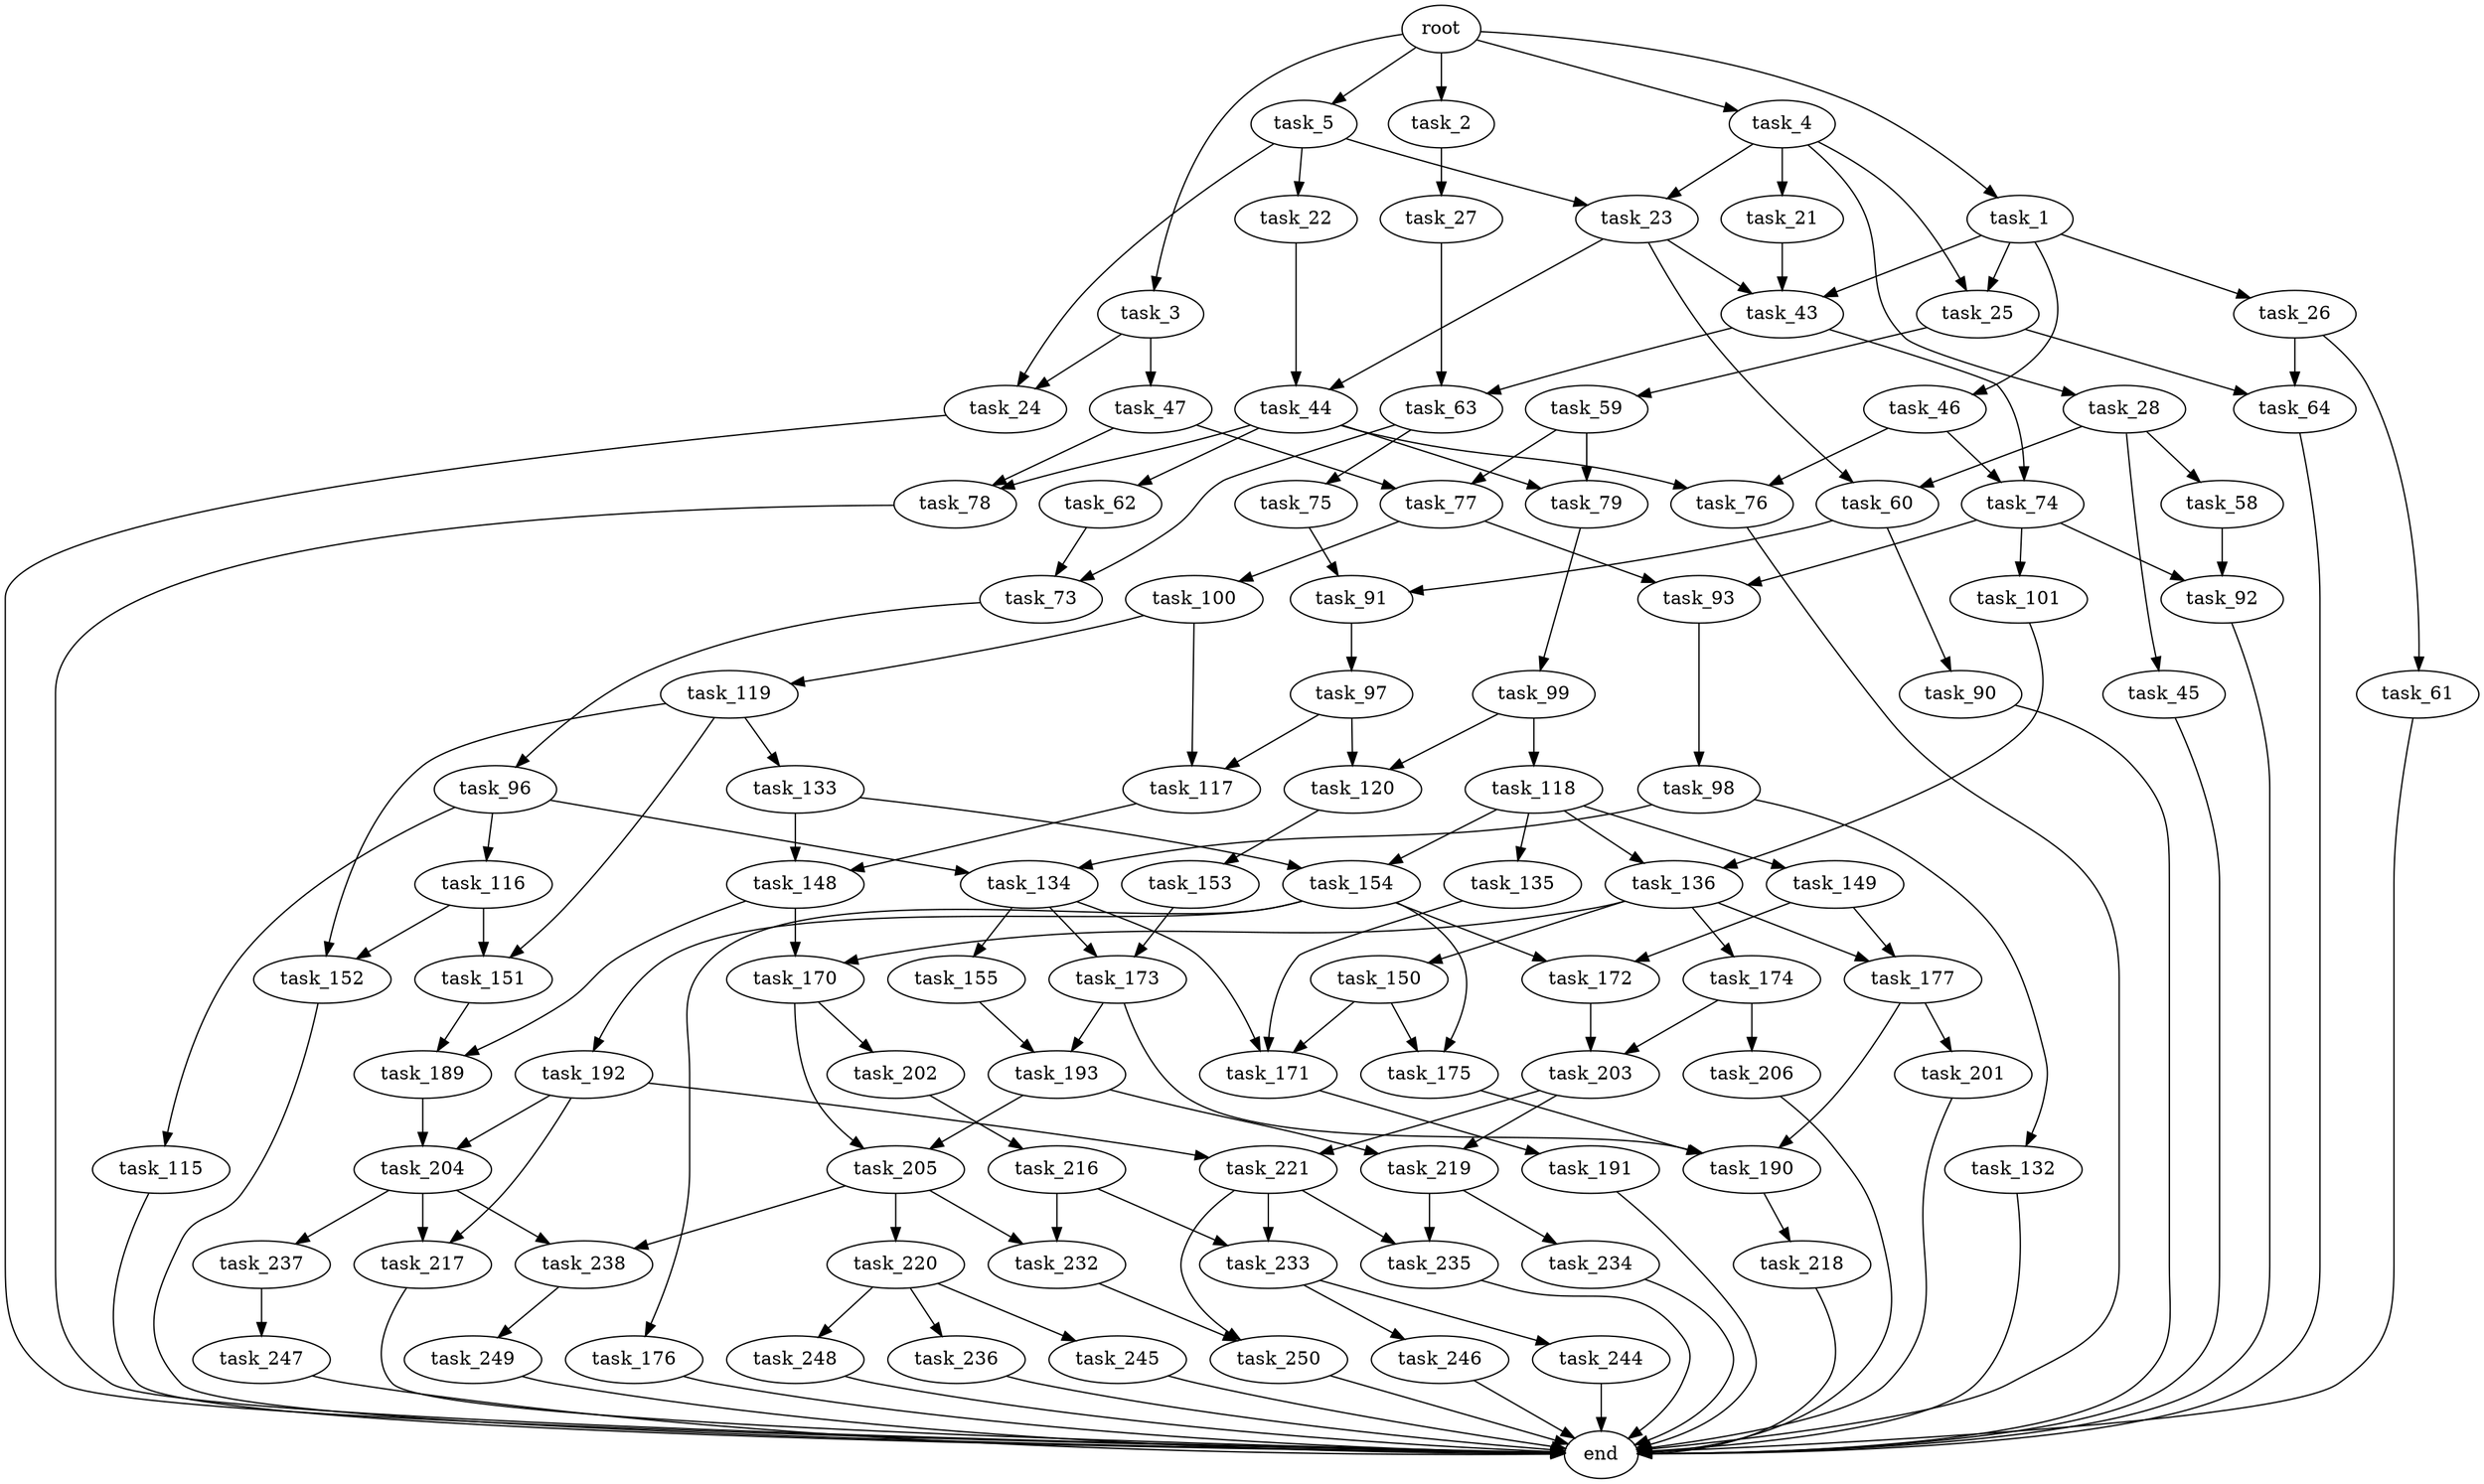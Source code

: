 digraph G {
  root [size="0.000000"];
  task_1 [size="13350533153.000000"];
  task_2 [size="6200047200.000000"];
  task_3 [size="66569301777.000000"];
  task_4 [size="29783100799.000000"];
  task_5 [size="782757789696.000000"];
  task_21 [size="202633025967.000000"];
  task_22 [size="782757789696.000000"];
  task_23 [size="549755813888.000000"];
  task_24 [size="231928233984.000000"];
  task_25 [size="58676141496.000000"];
  task_26 [size="315191683644.000000"];
  task_27 [size="2827866023.000000"];
  task_28 [size="571548505600.000000"];
  task_43 [size="16274888159.000000"];
  task_44 [size="134217728000.000000"];
  task_45 [size="766875394354.000000"];
  task_46 [size="85361277549.000000"];
  task_47 [size="17406442455.000000"];
  task_58 [size="16789248616.000000"];
  task_59 [size="8589934592.000000"];
  task_60 [size="13063031539.000000"];
  task_61 [size="404039163883.000000"];
  task_62 [size="16435301921.000000"];
  task_63 [size="231928233984.000000"];
  task_64 [size="13348716830.000000"];
  task_73 [size="8589934592.000000"];
  task_74 [size="44460279165.000000"];
  task_75 [size="191048299491.000000"];
  task_76 [size="68719476736.000000"];
  task_77 [size="782757789696.000000"];
  task_78 [size="368293445632.000000"];
  task_79 [size="860207029538.000000"];
  task_90 [size="56647649869.000000"];
  task_91 [size="1073741824000.000000"];
  task_92 [size="17710924996.000000"];
  task_93 [size="178465668848.000000"];
  task_96 [size="782757789696.000000"];
  task_97 [size="4546044314.000000"];
  task_98 [size="1073741824000.000000"];
  task_99 [size="10551104099.000000"];
  task_100 [size="28991029248.000000"];
  task_101 [size="68719476736.000000"];
  task_115 [size="7968348206.000000"];
  task_116 [size="2743762922.000000"];
  task_117 [size="149724181619.000000"];
  task_118 [size="68719476736.000000"];
  task_119 [size="99349465937.000000"];
  task_120 [size="33550207471.000000"];
  task_132 [size="1200621158.000000"];
  task_133 [size="183838038853.000000"];
  task_134 [size="17458940295.000000"];
  task_135 [size="368293445632.000000"];
  task_136 [size="18909370167.000000"];
  task_148 [size="134217728000.000000"];
  task_149 [size="96499677125.000000"];
  task_150 [size="1021231686742.000000"];
  task_151 [size="4601483149.000000"];
  task_152 [size="101553410254.000000"];
  task_153 [size="125446854663.000000"];
  task_154 [size="134217728000.000000"];
  task_155 [size="231928233984.000000"];
  task_170 [size="231928233984.000000"];
  task_171 [size="4053300543.000000"];
  task_172 [size="644921096643.000000"];
  task_173 [size="555469278293.000000"];
  task_174 [size="452270150245.000000"];
  task_175 [size="232697186183.000000"];
  task_176 [size="2505948745.000000"];
  task_177 [size="31499331414.000000"];
  task_189 [size="549755813888.000000"];
  task_190 [size="782757789696.000000"];
  task_191 [size="31679672398.000000"];
  task_192 [size="134217728000.000000"];
  task_193 [size="113414799554.000000"];
  task_201 [size="28215458134.000000"];
  task_202 [size="1096281168.000000"];
  task_203 [size="11083791167.000000"];
  task_204 [size="68719476736.000000"];
  task_205 [size="84826680303.000000"];
  task_206 [size="2075367523.000000"];
  task_216 [size="949685435037.000000"];
  task_217 [size="2674597634.000000"];
  task_218 [size="1483471584.000000"];
  task_219 [size="24706385717.000000"];
  task_220 [size="211846396555.000000"];
  task_221 [size="782757789696.000000"];
  task_232 [size="231928233984.000000"];
  task_233 [size="782757789696.000000"];
  task_234 [size="91316191495.000000"];
  task_235 [size="6754420229.000000"];
  task_236 [size="16655621519.000000"];
  task_237 [size="4555355878.000000"];
  task_238 [size="68719476736.000000"];
  task_244 [size="368293445632.000000"];
  task_245 [size="32788227013.000000"];
  task_246 [size="1073741824000.000000"];
  task_247 [size="334173498951.000000"];
  task_248 [size="368293445632.000000"];
  task_249 [size="6657817157.000000"];
  task_250 [size="93088494762.000000"];
  end [size="0.000000"];

  root -> task_1 [size="1.000000"];
  root -> task_2 [size="1.000000"];
  root -> task_3 [size="1.000000"];
  root -> task_4 [size="1.000000"];
  root -> task_5 [size="1.000000"];
  task_1 -> task_25 [size="301989888.000000"];
  task_1 -> task_26 [size="301989888.000000"];
  task_1 -> task_43 [size="301989888.000000"];
  task_1 -> task_46 [size="301989888.000000"];
  task_2 -> task_27 [size="209715200.000000"];
  task_3 -> task_24 [size="75497472.000000"];
  task_3 -> task_47 [size="75497472.000000"];
  task_4 -> task_21 [size="838860800.000000"];
  task_4 -> task_23 [size="838860800.000000"];
  task_4 -> task_25 [size="838860800.000000"];
  task_4 -> task_28 [size="838860800.000000"];
  task_5 -> task_22 [size="679477248.000000"];
  task_5 -> task_23 [size="679477248.000000"];
  task_5 -> task_24 [size="679477248.000000"];
  task_21 -> task_43 [size="838860800.000000"];
  task_22 -> task_44 [size="679477248.000000"];
  task_23 -> task_43 [size="536870912.000000"];
  task_23 -> task_44 [size="536870912.000000"];
  task_23 -> task_60 [size="536870912.000000"];
  task_24 -> end [size="1.000000"];
  task_25 -> task_59 [size="134217728.000000"];
  task_25 -> task_64 [size="134217728.000000"];
  task_26 -> task_61 [size="209715200.000000"];
  task_26 -> task_64 [size="209715200.000000"];
  task_27 -> task_63 [size="134217728.000000"];
  task_28 -> task_45 [size="536870912.000000"];
  task_28 -> task_58 [size="536870912.000000"];
  task_28 -> task_60 [size="536870912.000000"];
  task_43 -> task_63 [size="301989888.000000"];
  task_43 -> task_74 [size="301989888.000000"];
  task_44 -> task_62 [size="209715200.000000"];
  task_44 -> task_76 [size="209715200.000000"];
  task_44 -> task_78 [size="209715200.000000"];
  task_44 -> task_79 [size="209715200.000000"];
  task_45 -> end [size="1.000000"];
  task_46 -> task_74 [size="75497472.000000"];
  task_46 -> task_76 [size="75497472.000000"];
  task_47 -> task_77 [size="411041792.000000"];
  task_47 -> task_78 [size="411041792.000000"];
  task_58 -> task_92 [size="411041792.000000"];
  task_59 -> task_77 [size="33554432.000000"];
  task_59 -> task_79 [size="33554432.000000"];
  task_60 -> task_90 [size="301989888.000000"];
  task_60 -> task_91 [size="301989888.000000"];
  task_61 -> end [size="1.000000"];
  task_62 -> task_73 [size="536870912.000000"];
  task_63 -> task_73 [size="301989888.000000"];
  task_63 -> task_75 [size="301989888.000000"];
  task_64 -> end [size="1.000000"];
  task_73 -> task_96 [size="33554432.000000"];
  task_74 -> task_92 [size="75497472.000000"];
  task_74 -> task_93 [size="75497472.000000"];
  task_74 -> task_101 [size="75497472.000000"];
  task_75 -> task_91 [size="411041792.000000"];
  task_76 -> end [size="1.000000"];
  task_77 -> task_93 [size="679477248.000000"];
  task_77 -> task_100 [size="679477248.000000"];
  task_78 -> end [size="1.000000"];
  task_79 -> task_99 [size="536870912.000000"];
  task_90 -> end [size="1.000000"];
  task_91 -> task_97 [size="838860800.000000"];
  task_92 -> end [size="1.000000"];
  task_93 -> task_98 [size="536870912.000000"];
  task_96 -> task_115 [size="679477248.000000"];
  task_96 -> task_116 [size="679477248.000000"];
  task_96 -> task_134 [size="679477248.000000"];
  task_97 -> task_117 [size="411041792.000000"];
  task_97 -> task_120 [size="411041792.000000"];
  task_98 -> task_132 [size="838860800.000000"];
  task_98 -> task_134 [size="838860800.000000"];
  task_99 -> task_118 [size="411041792.000000"];
  task_99 -> task_120 [size="411041792.000000"];
  task_100 -> task_117 [size="75497472.000000"];
  task_100 -> task_119 [size="75497472.000000"];
  task_101 -> task_136 [size="134217728.000000"];
  task_115 -> end [size="1.000000"];
  task_116 -> task_151 [size="134217728.000000"];
  task_116 -> task_152 [size="134217728.000000"];
  task_117 -> task_148 [size="301989888.000000"];
  task_118 -> task_135 [size="134217728.000000"];
  task_118 -> task_136 [size="134217728.000000"];
  task_118 -> task_149 [size="134217728.000000"];
  task_118 -> task_154 [size="134217728.000000"];
  task_119 -> task_133 [size="75497472.000000"];
  task_119 -> task_151 [size="75497472.000000"];
  task_119 -> task_152 [size="75497472.000000"];
  task_120 -> task_153 [size="75497472.000000"];
  task_132 -> end [size="1.000000"];
  task_133 -> task_148 [size="134217728.000000"];
  task_133 -> task_154 [size="134217728.000000"];
  task_134 -> task_155 [size="411041792.000000"];
  task_134 -> task_171 [size="411041792.000000"];
  task_134 -> task_173 [size="411041792.000000"];
  task_135 -> task_171 [size="411041792.000000"];
  task_136 -> task_150 [size="301989888.000000"];
  task_136 -> task_170 [size="301989888.000000"];
  task_136 -> task_174 [size="301989888.000000"];
  task_136 -> task_177 [size="301989888.000000"];
  task_148 -> task_170 [size="209715200.000000"];
  task_148 -> task_189 [size="209715200.000000"];
  task_149 -> task_172 [size="75497472.000000"];
  task_149 -> task_177 [size="75497472.000000"];
  task_150 -> task_171 [size="838860800.000000"];
  task_150 -> task_175 [size="838860800.000000"];
  task_151 -> task_189 [size="536870912.000000"];
  task_152 -> end [size="1.000000"];
  task_153 -> task_173 [size="134217728.000000"];
  task_154 -> task_172 [size="209715200.000000"];
  task_154 -> task_175 [size="209715200.000000"];
  task_154 -> task_176 [size="209715200.000000"];
  task_154 -> task_192 [size="209715200.000000"];
  task_155 -> task_193 [size="301989888.000000"];
  task_170 -> task_202 [size="301989888.000000"];
  task_170 -> task_205 [size="301989888.000000"];
  task_171 -> task_191 [size="75497472.000000"];
  task_172 -> task_203 [size="838860800.000000"];
  task_173 -> task_190 [size="536870912.000000"];
  task_173 -> task_193 [size="536870912.000000"];
  task_174 -> task_203 [size="679477248.000000"];
  task_174 -> task_206 [size="679477248.000000"];
  task_175 -> task_190 [size="536870912.000000"];
  task_176 -> end [size="1.000000"];
  task_177 -> task_190 [size="536870912.000000"];
  task_177 -> task_201 [size="536870912.000000"];
  task_189 -> task_204 [size="536870912.000000"];
  task_190 -> task_218 [size="679477248.000000"];
  task_191 -> end [size="1.000000"];
  task_192 -> task_204 [size="209715200.000000"];
  task_192 -> task_217 [size="209715200.000000"];
  task_192 -> task_221 [size="209715200.000000"];
  task_193 -> task_205 [size="301989888.000000"];
  task_193 -> task_219 [size="301989888.000000"];
  task_201 -> end [size="1.000000"];
  task_202 -> task_216 [size="33554432.000000"];
  task_203 -> task_219 [size="209715200.000000"];
  task_203 -> task_221 [size="209715200.000000"];
  task_204 -> task_217 [size="134217728.000000"];
  task_204 -> task_237 [size="134217728.000000"];
  task_204 -> task_238 [size="134217728.000000"];
  task_205 -> task_220 [size="75497472.000000"];
  task_205 -> task_232 [size="75497472.000000"];
  task_205 -> task_238 [size="75497472.000000"];
  task_206 -> end [size="1.000000"];
  task_216 -> task_232 [size="679477248.000000"];
  task_216 -> task_233 [size="679477248.000000"];
  task_217 -> end [size="1.000000"];
  task_218 -> end [size="1.000000"];
  task_219 -> task_234 [size="838860800.000000"];
  task_219 -> task_235 [size="838860800.000000"];
  task_220 -> task_236 [size="209715200.000000"];
  task_220 -> task_245 [size="209715200.000000"];
  task_220 -> task_248 [size="209715200.000000"];
  task_221 -> task_233 [size="679477248.000000"];
  task_221 -> task_235 [size="679477248.000000"];
  task_221 -> task_250 [size="679477248.000000"];
  task_232 -> task_250 [size="301989888.000000"];
  task_233 -> task_244 [size="679477248.000000"];
  task_233 -> task_246 [size="679477248.000000"];
  task_234 -> end [size="1.000000"];
  task_235 -> end [size="1.000000"];
  task_236 -> end [size="1.000000"];
  task_237 -> task_247 [size="75497472.000000"];
  task_238 -> task_249 [size="134217728.000000"];
  task_244 -> end [size="1.000000"];
  task_245 -> end [size="1.000000"];
  task_246 -> end [size="1.000000"];
  task_247 -> end [size="1.000000"];
  task_248 -> end [size="1.000000"];
  task_249 -> end [size="1.000000"];
  task_250 -> end [size="1.000000"];
}
